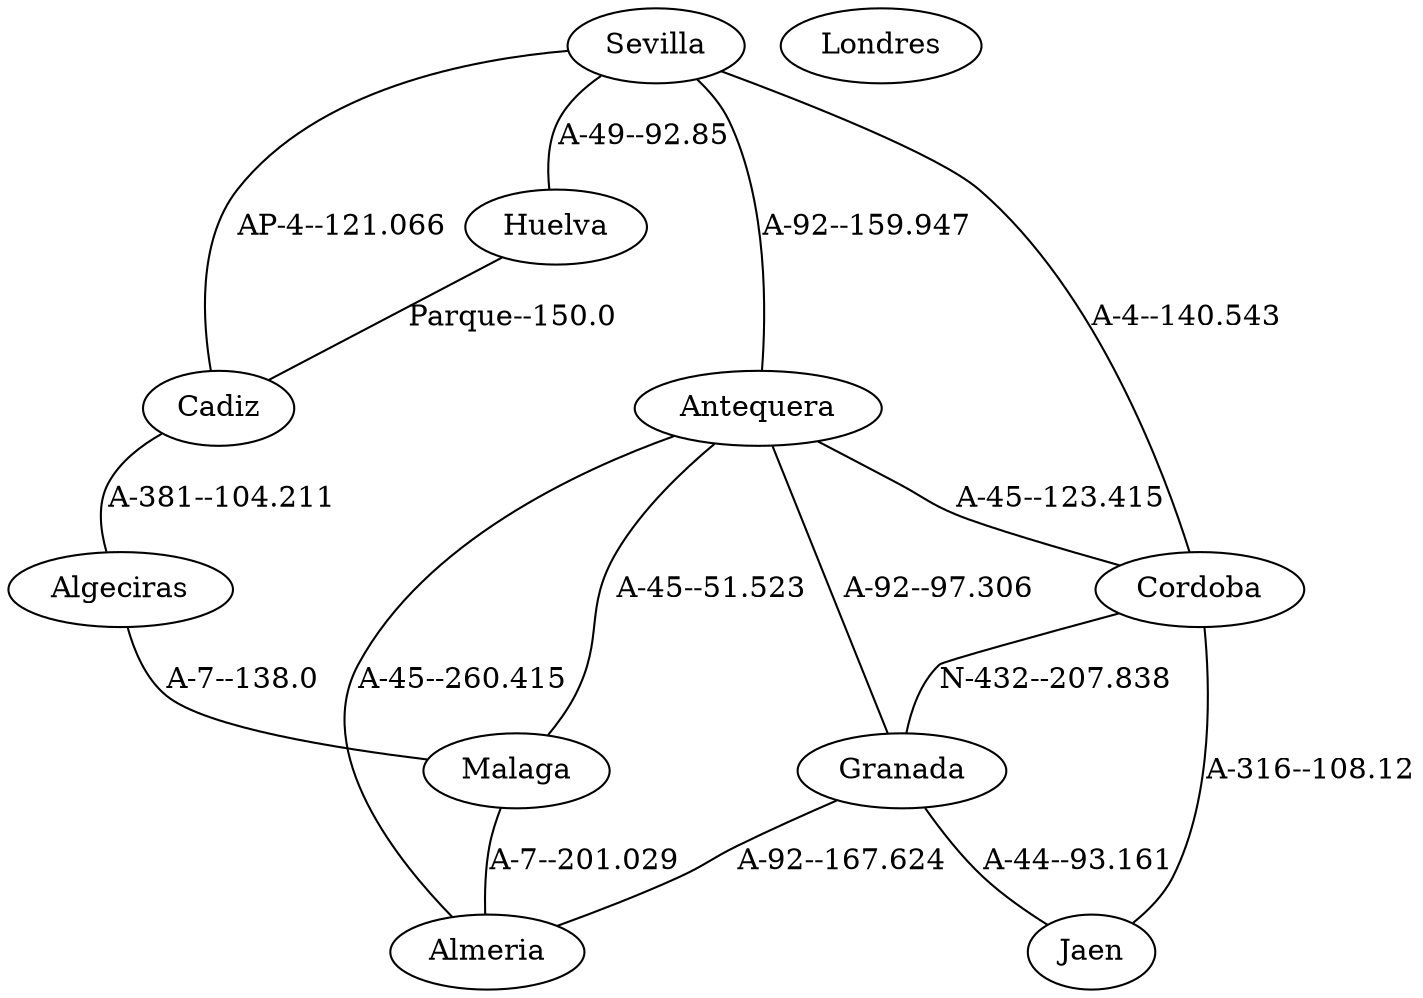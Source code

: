 strict graph G {
  1 [ label="Sevilla" ];
  2 [ label="Cadiz" ];
  3 [ label="Huelva" ];
  4 [ label="Cordoba" ];
  5 [ label="Malaga" ];
  6 [ label="Antequera" ];
  7 [ label="Almeria" ];
  8 [ label="Granada" ];
  9 [ label="Jaen" ];
  10 [ label="Algeciras" ];
  11 [ label="Londres" ];
  1 -- 3 [ label="A-49--92.85" ];
  1 -- 4 [ label="A-4--140.543" ];
  1 -- 2 [ label="AP-4--121.066" ];
  1 -- 6 [ label="A-92--159.947" ];
  3 -- 2 [ label="Parque--150.0" ];
  6 -- 8 [ label="A-92--97.306" ];
  6 -- 5 [ label="A-45--51.523" ];
  6 -- 4 [ label="A-45--123.415" ];
  6 -- 7 [ label="A-45--260.415" ];
  5 -- 7 [ label="A-7--201.029" ];
  4 -- 9 [ label="A-316--108.12" ];
  4 -- 8 [ label="N-432--207.838" ];
  8 -- 7 [ label="A-92--167.624" ];
  8 -- 9 [ label="A-44--93.161" ];
  2 -- 10 [ label="A-381--104.211" ];
  10 -- 5 [ label="A-7--138.0" ];
}
